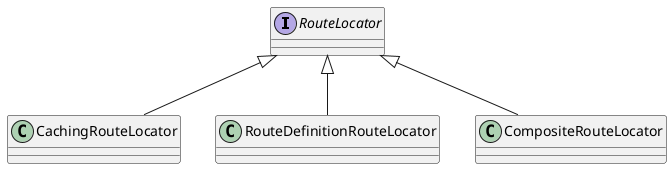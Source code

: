 @startuml
'https://plantuml.com/class-diagram

interface RouteLocator
class CachingRouteLocator
class RouteDefinitionRouteLocator
class CompositeRouteLocator

RouteLocator <|-- CachingRouteLocator
RouteLocator <|-- RouteDefinitionRouteLocator
RouteLocator <|-- CompositeRouteLocator


@enduml